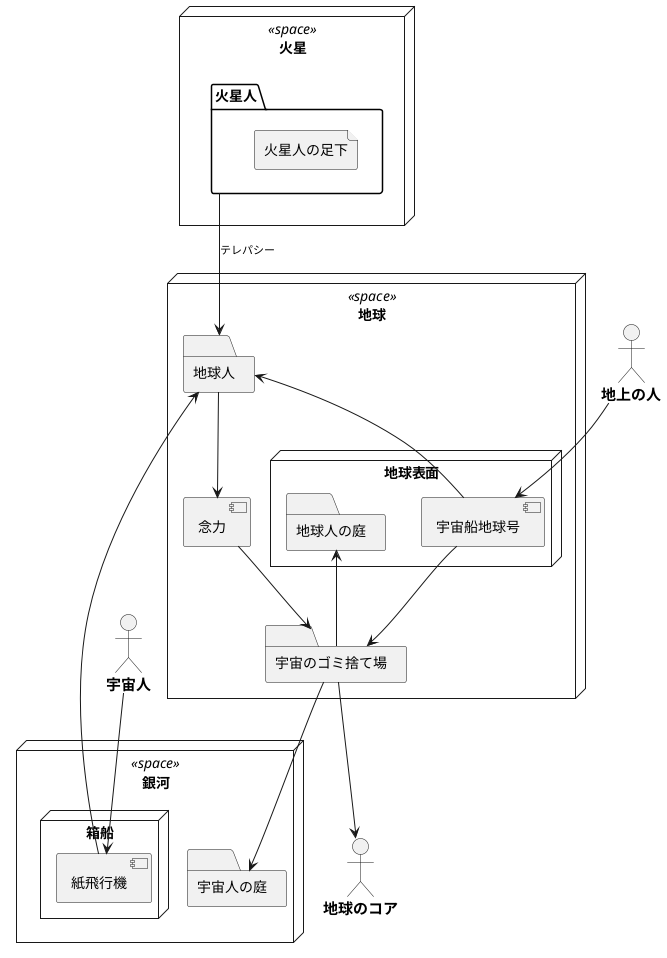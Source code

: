 @startuml
skinparam {
  activityFontSize 12
  activityArrowFontSize 11
  backgroundColor<<space>> LightGreen
  actorFontStyle bold
  actorFontSize 15
}

actor 宇宙人
actor 地上の人

node 火星 <<space>>{
  folder 火星人{
    file 火星人の足下
  }
}

node 銀河 <<space>>{
  folder 宇宙人の庭
  node 箱船{
    component 紙飛行機
  }

}

node 地球 <<space>>{
  node 地球表面{
    folder 地球人の庭
    component 宇宙船地球号
  }
  folder 地球人
  folder 宇宙のゴミ捨て場
  component 念力
}

火星人 --> 地球人:テレパシー
地球人 --> 念力
念力 --> 宇宙のゴミ捨て場
宇宙のゴミ捨て場 --> 地球のコア

宇宙船地球号 --> 地球人
宇宙船地球号 --> 宇宙のゴミ捨て場

紙飛行機 --> 地球人

宇宙のゴミ捨て場 --> 宇宙人の庭
宇宙のゴミ捨て場 --> 地球人の庭


地上の人 --> 宇宙船地球号
宇宙人 --> 紙飛行機
@enduml